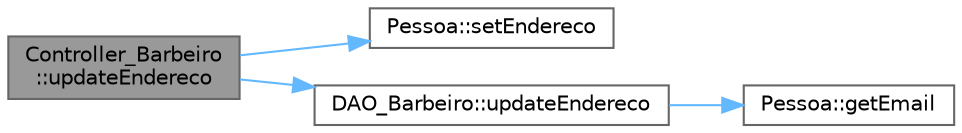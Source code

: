digraph "Controller_Barbeiro::updateEndereco"
{
 // LATEX_PDF_SIZE
  bgcolor="transparent";
  edge [fontname=Helvetica,fontsize=10,labelfontname=Helvetica,labelfontsize=10];
  node [fontname=Helvetica,fontsize=10,shape=box,height=0.2,width=0.4];
  rankdir="LR";
  Node1 [id="Node000001",label="Controller_Barbeiro\l::updateEndereco",height=0.2,width=0.4,color="gray40", fillcolor="grey60", style="filled", fontcolor="black",tooltip="Atualiza o endereço do barbeiro."];
  Node1 -> Node2 [id="edge1_Node000001_Node000002",color="steelblue1",style="solid",tooltip=" "];
  Node2 [id="Node000002",label="Pessoa::setEndereco",height=0.2,width=0.4,color="grey40", fillcolor="white", style="filled",URL="$class_pessoa.html#a6aa0ad8f527cb91723eac25acdb46ec5",tooltip=" "];
  Node1 -> Node3 [id="edge2_Node000001_Node000003",color="steelblue1",style="solid",tooltip=" "];
  Node3 [id="Node000003",label="DAO_Barbeiro::updateEndereco",height=0.2,width=0.4,color="grey40", fillcolor="white", style="filled",URL="$class_d_a_o___barbeiro.html#a0c00d397cd046e39b8136644d88d4987",tooltip="Atualiza o endereço do barbeiro."];
  Node3 -> Node4 [id="edge3_Node000003_Node000004",color="steelblue1",style="solid",tooltip=" "];
  Node4 [id="Node000004",label="Pessoa::getEmail",height=0.2,width=0.4,color="grey40", fillcolor="white", style="filled",URL="$class_pessoa.html#a0fe937f9358dd92f73441c3288e46500",tooltip=" "];
}
